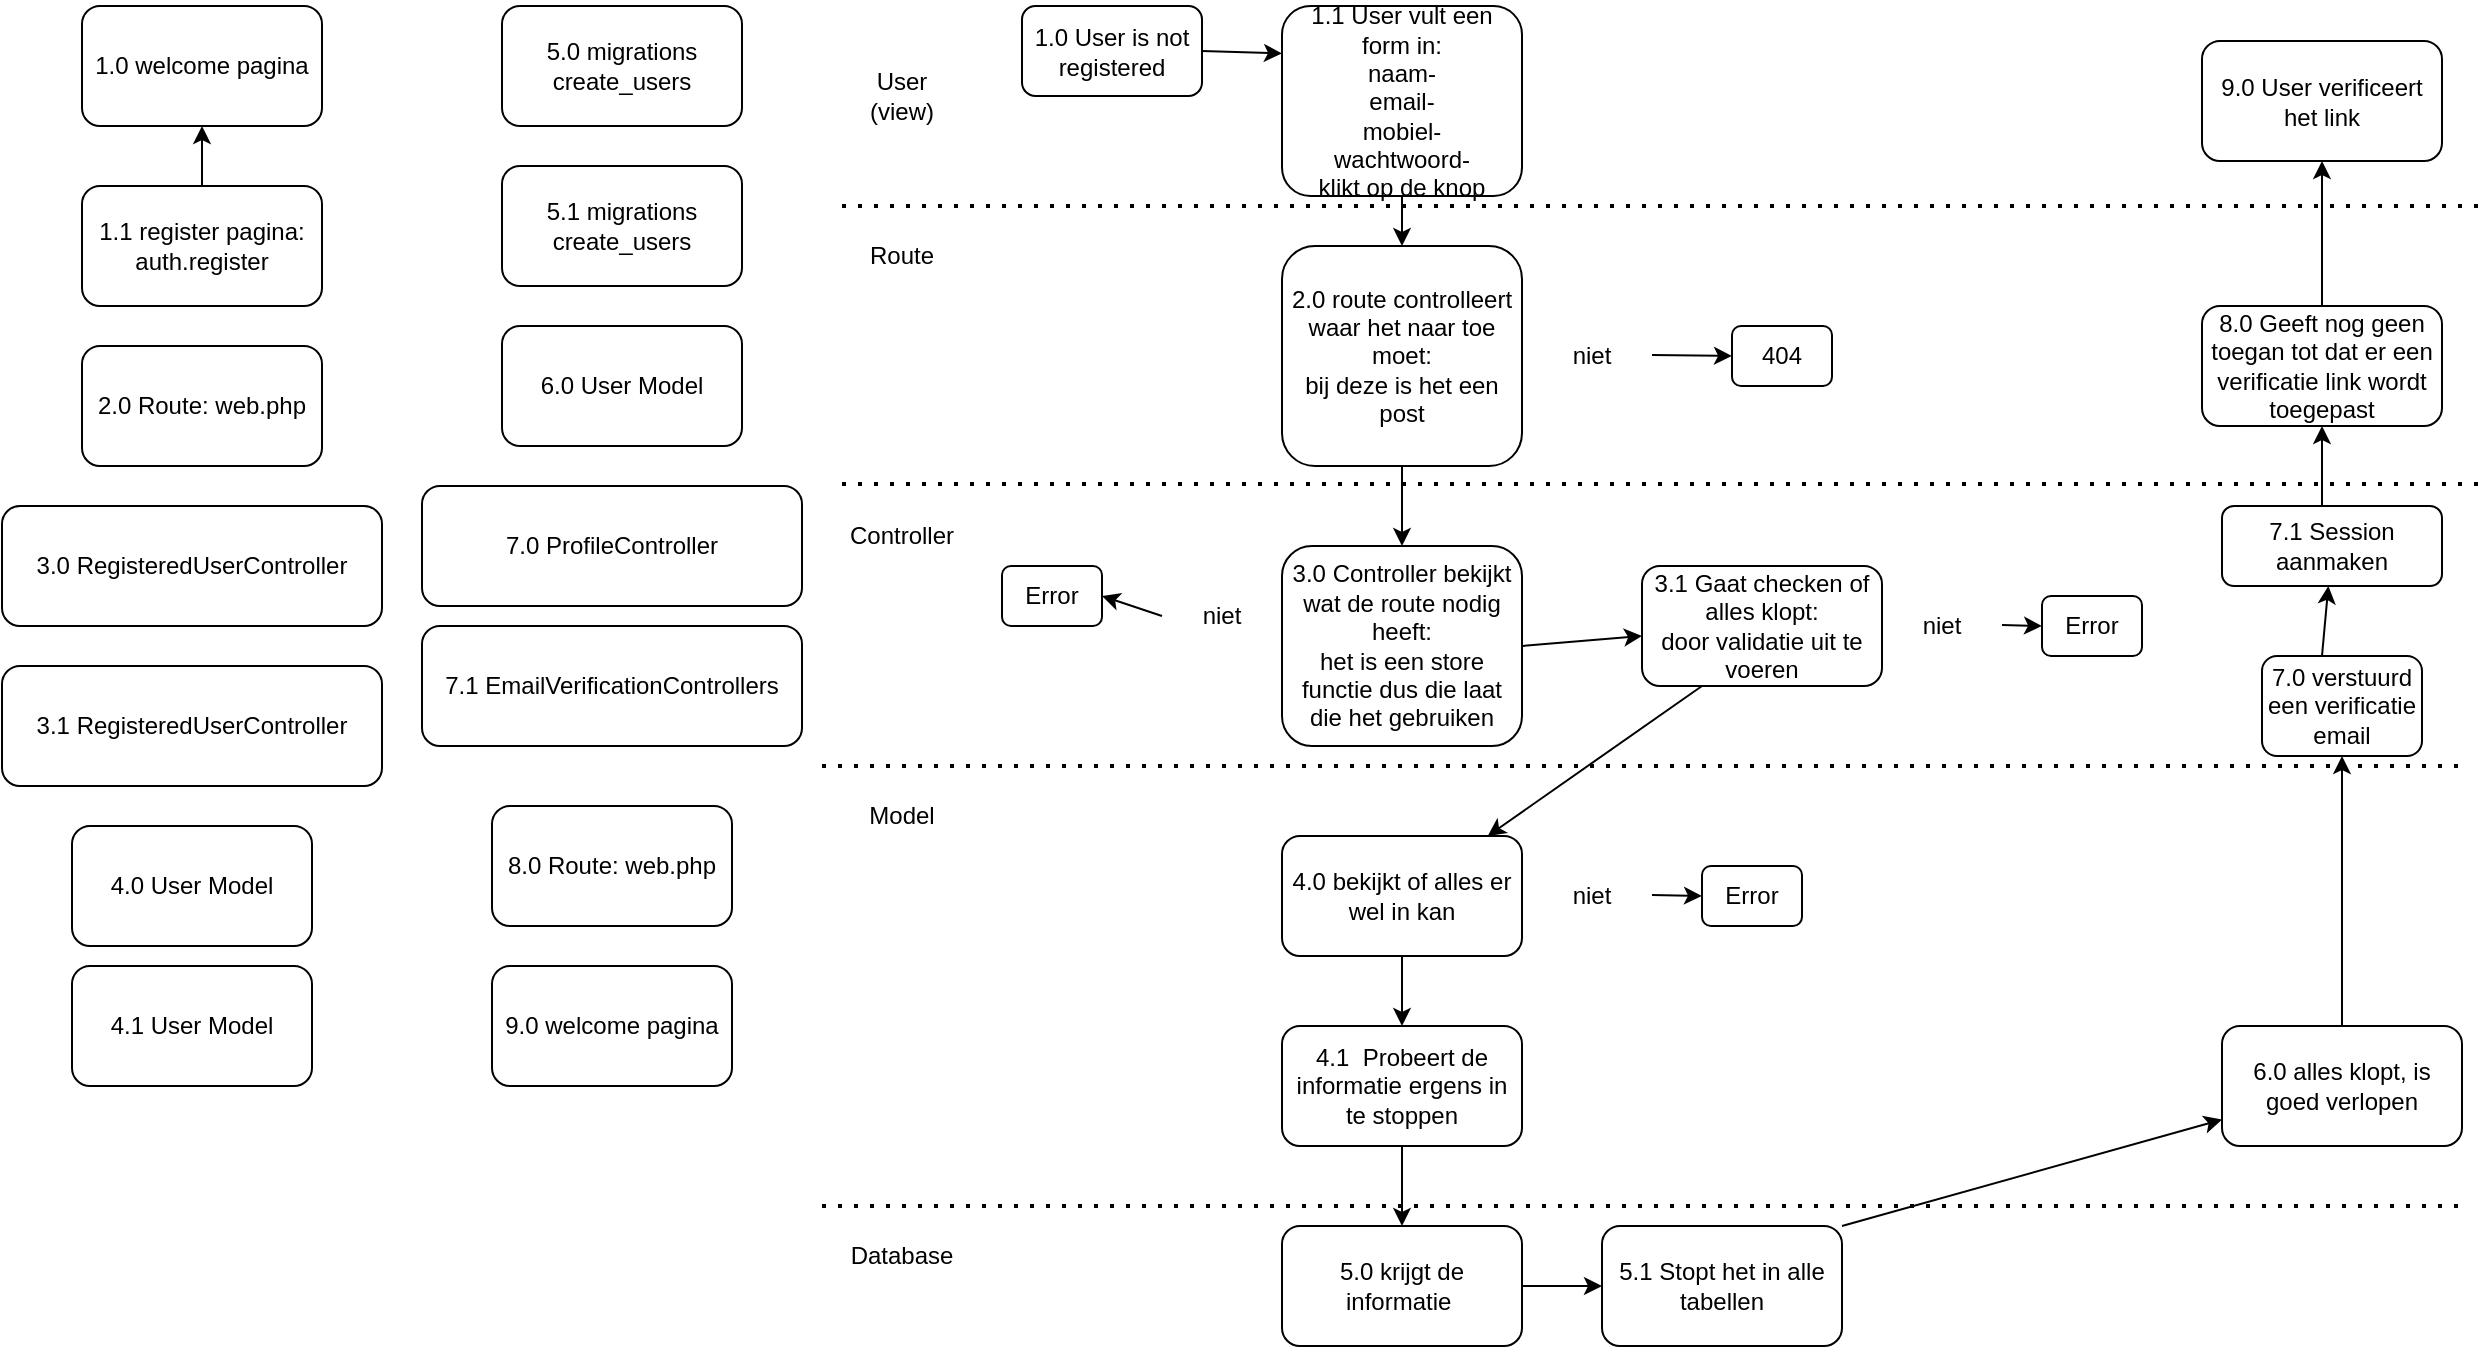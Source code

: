 <mxfile>
    <diagram id="olYg0LQtD8Eegnp3CrjR" name="register">
        <mxGraphModel dx="1760" dy="1967" grid="1" gridSize="10" guides="1" tooltips="1" connect="1" arrows="1" fold="1" page="1" pageScale="1" pageWidth="850" pageHeight="1100" math="0" shadow="0">
            <root>
                <mxCell id="0"/>
                <mxCell id="1" parent="0"/>
                <mxCell id="-axsPmh_26ueWk39fzzh-1" value="User&lt;br&gt;(view)" style="text;html=1;strokeColor=none;fillColor=none;align=center;verticalAlign=middle;whiteSpace=wrap;rounded=0;" vertex="1" parent="1">
                    <mxGeometry x="10" y="30" width="60" height="30" as="geometry"/>
                </mxCell>
                <mxCell id="-axsPmh_26ueWk39fzzh-2" value="Controller" style="text;html=1;strokeColor=none;fillColor=none;align=center;verticalAlign=middle;whiteSpace=wrap;rounded=0;" vertex="1" parent="1">
                    <mxGeometry x="10" y="250" width="60" height="30" as="geometry"/>
                </mxCell>
                <mxCell id="-axsPmh_26ueWk39fzzh-3" value="Model" style="text;html=1;strokeColor=none;fillColor=none;align=center;verticalAlign=middle;whiteSpace=wrap;rounded=0;" vertex="1" parent="1">
                    <mxGeometry x="10" y="390" width="60" height="30" as="geometry"/>
                </mxCell>
                <mxCell id="-axsPmh_26ueWk39fzzh-4" value="Database" style="text;html=1;strokeColor=none;fillColor=none;align=center;verticalAlign=middle;whiteSpace=wrap;rounded=0;" vertex="1" parent="1">
                    <mxGeometry x="10" y="610" width="60" height="30" as="geometry"/>
                </mxCell>
                <mxCell id="DMbW0-n_AknKO9eOFiQx-1" value="" style="endArrow=none;dashed=1;html=1;dashPattern=1 3;strokeWidth=2;" edge="1" parent="1">
                    <mxGeometry width="50" height="50" relative="1" as="geometry">
                        <mxPoint x="10" y="100" as="sourcePoint"/>
                        <mxPoint x="830" y="100" as="targetPoint"/>
                    </mxGeometry>
                </mxCell>
                <mxCell id="DMbW0-n_AknKO9eOFiQx-2" value="" style="endArrow=none;dashed=1;html=1;dashPattern=1 3;strokeWidth=2;" edge="1" parent="1">
                    <mxGeometry width="50" height="50" relative="1" as="geometry">
                        <mxPoint y="380" as="sourcePoint"/>
                        <mxPoint x="820" y="380" as="targetPoint"/>
                    </mxGeometry>
                </mxCell>
                <mxCell id="DMbW0-n_AknKO9eOFiQx-3" value="" style="endArrow=none;dashed=1;html=1;dashPattern=1 3;strokeWidth=2;" edge="1" parent="1">
                    <mxGeometry width="50" height="50" relative="1" as="geometry">
                        <mxPoint y="600" as="sourcePoint"/>
                        <mxPoint x="820" y="600" as="targetPoint"/>
                    </mxGeometry>
                </mxCell>
                <mxCell id="TN5j3MAMkguuiqmiWmV4-1" value="1.0 User is not registered" style="rounded=1;whiteSpace=wrap;html=1;" vertex="1" parent="1">
                    <mxGeometry x="100" width="90" height="45" as="geometry"/>
                </mxCell>
                <mxCell id="TN5j3MAMkguuiqmiWmV4-2" value="" style="endArrow=classic;html=1;exitX=1;exitY=0.5;exitDx=0;exitDy=0;entryX=0;entryY=0.25;entryDx=0;entryDy=0;" edge="1" parent="1" source="TN5j3MAMkguuiqmiWmV4-1" target="TN5j3MAMkguuiqmiWmV4-3">
                    <mxGeometry width="50" height="50" relative="1" as="geometry">
                        <mxPoint x="240" y="80" as="sourcePoint"/>
                        <mxPoint x="230" y="65" as="targetPoint"/>
                    </mxGeometry>
                </mxCell>
                <mxCell id="TN5j3MAMkguuiqmiWmV4-3" value="1.1 User vult een form in:&lt;br&gt;naam-&lt;br&gt;email-&lt;br&gt;mobiel-&lt;br&gt;wachtwoord-&lt;br&gt;klikt op de knop" style="rounded=1;whiteSpace=wrap;html=1;" vertex="1" parent="1">
                    <mxGeometry x="230" width="120" height="95" as="geometry"/>
                </mxCell>
                <mxCell id="TN5j3MAMkguuiqmiWmV4-5" value="" style="endArrow=classic;html=1;exitX=0.5;exitY=1;exitDx=0;exitDy=0;entryX=0.5;entryY=0;entryDx=0;entryDy=0;" edge="1" parent="1" source="TN5j3MAMkguuiqmiWmV4-3" target="TN5j3MAMkguuiqmiWmV4-6">
                    <mxGeometry width="50" height="50" relative="1" as="geometry">
                        <mxPoint x="250" y="240" as="sourcePoint"/>
                        <mxPoint x="350" y="190" as="targetPoint"/>
                    </mxGeometry>
                </mxCell>
                <mxCell id="TN5j3MAMkguuiqmiWmV4-6" value="2.0 route controlleert waar het naar toe moet:&lt;br&gt;bij deze is het een post" style="rounded=1;whiteSpace=wrap;html=1;" vertex="1" parent="1">
                    <mxGeometry x="230" y="120" width="120" height="110" as="geometry"/>
                </mxCell>
                <mxCell id="TN5j3MAMkguuiqmiWmV4-7" value="" style="endArrow=classic;html=1;exitX=0.5;exitY=1;exitDx=0;exitDy=0;" edge="1" parent="1" source="TN5j3MAMkguuiqmiWmV4-6" target="TN5j3MAMkguuiqmiWmV4-8">
                    <mxGeometry width="50" height="50" relative="1" as="geometry">
                        <mxPoint x="290" y="350" as="sourcePoint"/>
                        <mxPoint x="290" y="280" as="targetPoint"/>
                    </mxGeometry>
                </mxCell>
                <mxCell id="TN5j3MAMkguuiqmiWmV4-8" value="3.0 Controller bekijkt wat de route nodig heeft:&lt;br&gt;het is een store functie dus die laat die het gebruiken" style="rounded=1;whiteSpace=wrap;html=1;" vertex="1" parent="1">
                    <mxGeometry x="230" y="270" width="120" height="100" as="geometry"/>
                </mxCell>
                <mxCell id="TN5j3MAMkguuiqmiWmV4-9" value="" style="endArrow=classic;html=1;exitX=1;exitY=0.5;exitDx=0;exitDy=0;" edge="1" parent="1" source="TN5j3MAMkguuiqmiWmV4-8" target="TN5j3MAMkguuiqmiWmV4-10">
                    <mxGeometry width="50" height="50" relative="1" as="geometry">
                        <mxPoint x="310" y="480" as="sourcePoint"/>
                        <mxPoint x="430" y="310" as="targetPoint"/>
                    </mxGeometry>
                </mxCell>
                <mxCell id="TN5j3MAMkguuiqmiWmV4-10" value="3.1 Gaat checken of alles klopt:&lt;br&gt;door validatie uit te voeren" style="rounded=1;whiteSpace=wrap;html=1;" vertex="1" parent="1">
                    <mxGeometry x="410" y="280" width="120" height="60" as="geometry"/>
                </mxCell>
                <mxCell id="TN5j3MAMkguuiqmiWmV4-11" value="" style="endArrow=classic;html=1;exitX=0.25;exitY=1;exitDx=0;exitDy=0;" edge="1" parent="1" source="TN5j3MAMkguuiqmiWmV4-10" target="TN5j3MAMkguuiqmiWmV4-12">
                    <mxGeometry width="50" height="50" relative="1" as="geometry">
                        <mxPoint x="410" y="480" as="sourcePoint"/>
                        <mxPoint x="290" y="430" as="targetPoint"/>
                    </mxGeometry>
                </mxCell>
                <mxCell id="TN5j3MAMkguuiqmiWmV4-12" value="4.0 bekijkt of alles er wel in kan" style="rounded=1;whiteSpace=wrap;html=1;" vertex="1" parent="1">
                    <mxGeometry x="230" y="415" width="120" height="60" as="geometry"/>
                </mxCell>
                <mxCell id="TN5j3MAMkguuiqmiWmV4-13" value="" style="endArrow=none;dashed=1;html=1;dashPattern=1 3;strokeWidth=2;" edge="1" parent="1">
                    <mxGeometry width="50" height="50" relative="1" as="geometry">
                        <mxPoint x="10" y="239" as="sourcePoint"/>
                        <mxPoint x="830" y="239" as="targetPoint"/>
                    </mxGeometry>
                </mxCell>
                <mxCell id="TN5j3MAMkguuiqmiWmV4-14" value="Route" style="text;html=1;strokeColor=none;fillColor=none;align=center;verticalAlign=middle;whiteSpace=wrap;rounded=0;" vertex="1" parent="1">
                    <mxGeometry x="10" y="110" width="60" height="30" as="geometry"/>
                </mxCell>
                <mxCell id="TN5j3MAMkguuiqmiWmV4-15" value="niet" style="text;html=1;strokeColor=none;fillColor=none;align=center;verticalAlign=middle;whiteSpace=wrap;rounded=0;" vertex="1" parent="1">
                    <mxGeometry x="355" y="430" width="60" height="30" as="geometry"/>
                </mxCell>
                <mxCell id="TN5j3MAMkguuiqmiWmV4-16" value="" style="endArrow=classic;html=1;entryX=0;entryY=0.5;entryDx=0;entryDy=0;" edge="1" parent="1" target="TN5j3MAMkguuiqmiWmV4-18">
                    <mxGeometry width="50" height="50" relative="1" as="geometry">
                        <mxPoint x="415" y="444.5" as="sourcePoint"/>
                        <mxPoint x="490" y="444.5" as="targetPoint"/>
                    </mxGeometry>
                </mxCell>
                <mxCell id="TN5j3MAMkguuiqmiWmV4-18" value="Error" style="rounded=1;whiteSpace=wrap;html=1;" vertex="1" parent="1">
                    <mxGeometry x="440" y="430" width="50" height="30" as="geometry"/>
                </mxCell>
                <mxCell id="TN5j3MAMkguuiqmiWmV4-19" value="niet" style="text;html=1;strokeColor=none;fillColor=none;align=center;verticalAlign=middle;whiteSpace=wrap;rounded=0;" vertex="1" parent="1">
                    <mxGeometry x="530" y="295" width="60" height="30" as="geometry"/>
                </mxCell>
                <mxCell id="TN5j3MAMkguuiqmiWmV4-20" value="" style="endArrow=classic;html=1;entryX=0;entryY=0.5;entryDx=0;entryDy=0;" edge="1" parent="1" target="TN5j3MAMkguuiqmiWmV4-21">
                    <mxGeometry width="50" height="50" relative="1" as="geometry">
                        <mxPoint x="590" y="309.5" as="sourcePoint"/>
                        <mxPoint x="665" y="309.5" as="targetPoint"/>
                    </mxGeometry>
                </mxCell>
                <mxCell id="TN5j3MAMkguuiqmiWmV4-21" value="Error" style="rounded=1;whiteSpace=wrap;html=1;" vertex="1" parent="1">
                    <mxGeometry x="610" y="295" width="50" height="30" as="geometry"/>
                </mxCell>
                <mxCell id="TN5j3MAMkguuiqmiWmV4-24" value="niet" style="text;html=1;strokeColor=none;fillColor=none;align=center;verticalAlign=middle;whiteSpace=wrap;rounded=0;" vertex="1" parent="1">
                    <mxGeometry x="355" y="160" width="60" height="30" as="geometry"/>
                </mxCell>
                <mxCell id="TN5j3MAMkguuiqmiWmV4-25" value="" style="endArrow=classic;html=1;entryX=0;entryY=0.5;entryDx=0;entryDy=0;" edge="1" parent="1" target="TN5j3MAMkguuiqmiWmV4-26">
                    <mxGeometry width="50" height="50" relative="1" as="geometry">
                        <mxPoint x="415" y="174.5" as="sourcePoint"/>
                        <mxPoint x="490" y="174.5" as="targetPoint"/>
                    </mxGeometry>
                </mxCell>
                <mxCell id="TN5j3MAMkguuiqmiWmV4-26" value="404" style="rounded=1;whiteSpace=wrap;html=1;" vertex="1" parent="1">
                    <mxGeometry x="455" y="160" width="50" height="30" as="geometry"/>
                </mxCell>
                <mxCell id="TN5j3MAMkguuiqmiWmV4-27" value="" style="endArrow=classic;html=1;exitX=0.5;exitY=1;exitDx=0;exitDy=0;" edge="1" parent="1" source="TN5j3MAMkguuiqmiWmV4-12" target="TN5j3MAMkguuiqmiWmV4-28">
                    <mxGeometry width="50" height="50" relative="1" as="geometry">
                        <mxPoint x="290" y="550" as="sourcePoint"/>
                        <mxPoint x="290" y="500" as="targetPoint"/>
                    </mxGeometry>
                </mxCell>
                <mxCell id="TN5j3MAMkguuiqmiWmV4-28" value="4.1&amp;nbsp; Probeert de informatie ergens in te stoppen" style="rounded=1;whiteSpace=wrap;html=1;" vertex="1" parent="1">
                    <mxGeometry x="230" y="510" width="120" height="60" as="geometry"/>
                </mxCell>
                <mxCell id="TN5j3MAMkguuiqmiWmV4-29" value="" style="endArrow=classic;html=1;exitX=0.5;exitY=1;exitDx=0;exitDy=0;" edge="1" parent="1" source="TN5j3MAMkguuiqmiWmV4-28" target="TN5j3MAMkguuiqmiWmV4-30">
                    <mxGeometry width="50" height="50" relative="1" as="geometry">
                        <mxPoint x="280" y="710" as="sourcePoint"/>
                        <mxPoint x="290" y="640" as="targetPoint"/>
                    </mxGeometry>
                </mxCell>
                <mxCell id="TN5j3MAMkguuiqmiWmV4-30" value="5.0 krijgt de informatie&amp;nbsp;" style="rounded=1;whiteSpace=wrap;html=1;" vertex="1" parent="1">
                    <mxGeometry x="230" y="610" width="120" height="60" as="geometry"/>
                </mxCell>
                <mxCell id="TN5j3MAMkguuiqmiWmV4-31" value="" style="endArrow=classic;html=1;exitX=1;exitY=0.5;exitDx=0;exitDy=0;" edge="1" parent="1" source="TN5j3MAMkguuiqmiWmV4-30" target="TN5j3MAMkguuiqmiWmV4-32">
                    <mxGeometry width="50" height="50" relative="1" as="geometry">
                        <mxPoint x="410" y="670" as="sourcePoint"/>
                        <mxPoint x="450" y="640" as="targetPoint"/>
                    </mxGeometry>
                </mxCell>
                <mxCell id="TN5j3MAMkguuiqmiWmV4-32" value="5.1 Stopt het in alle tabellen" style="rounded=1;whiteSpace=wrap;html=1;" vertex="1" parent="1">
                    <mxGeometry x="390" y="610" width="120" height="60" as="geometry"/>
                </mxCell>
                <mxCell id="TN5j3MAMkguuiqmiWmV4-35" value="" style="endArrow=classic;html=1;" edge="1" parent="1" target="TN5j3MAMkguuiqmiWmV4-36">
                    <mxGeometry width="50" height="50" relative="1" as="geometry">
                        <mxPoint x="510" y="610" as="sourcePoint"/>
                        <mxPoint x="560" y="560" as="targetPoint"/>
                    </mxGeometry>
                </mxCell>
                <mxCell id="TN5j3MAMkguuiqmiWmV4-36" value="6.0 alles klopt, is goed verlopen" style="rounded=1;whiteSpace=wrap;html=1;" vertex="1" parent="1">
                    <mxGeometry x="700" y="510" width="120" height="60" as="geometry"/>
                </mxCell>
                <mxCell id="TN5j3MAMkguuiqmiWmV4-37" value="" style="endArrow=classic;html=1;" edge="1" parent="1" target="TN5j3MAMkguuiqmiWmV4-38">
                    <mxGeometry width="50" height="50" relative="1" as="geometry">
                        <mxPoint x="760" y="510" as="sourcePoint"/>
                        <mxPoint x="760" y="320" as="targetPoint"/>
                    </mxGeometry>
                </mxCell>
                <mxCell id="TN5j3MAMkguuiqmiWmV4-38" value="7.0 verstuurd een verificatie email" style="rounded=1;whiteSpace=wrap;html=1;" vertex="1" parent="1">
                    <mxGeometry x="720" y="325" width="80" height="50" as="geometry"/>
                </mxCell>
                <mxCell id="TN5j3MAMkguuiqmiWmV4-39" value="" style="endArrow=classic;html=1;" edge="1" parent="1" target="TN5j3MAMkguuiqmiWmV4-40">
                    <mxGeometry width="50" height="50" relative="1" as="geometry">
                        <mxPoint x="750" y="325" as="sourcePoint"/>
                        <mxPoint x="750" y="300" as="targetPoint"/>
                    </mxGeometry>
                </mxCell>
                <mxCell id="TN5j3MAMkguuiqmiWmV4-40" value="7.1 Session aanmaken" style="rounded=1;whiteSpace=wrap;html=1;" vertex="1" parent="1">
                    <mxGeometry x="700" y="250" width="110" height="40" as="geometry"/>
                </mxCell>
                <mxCell id="TN5j3MAMkguuiqmiWmV4-41" value="" style="endArrow=classic;html=1;" edge="1" parent="1" target="TN5j3MAMkguuiqmiWmV4-42">
                    <mxGeometry width="50" height="50" relative="1" as="geometry">
                        <mxPoint x="750" y="250" as="sourcePoint"/>
                        <mxPoint x="750" y="180" as="targetPoint"/>
                    </mxGeometry>
                </mxCell>
                <mxCell id="TN5j3MAMkguuiqmiWmV4-42" value="8.0 Geeft nog geen toegan tot dat er een verificatie link wordt toegepast" style="rounded=1;whiteSpace=wrap;html=1;" vertex="1" parent="1">
                    <mxGeometry x="690" y="150" width="120" height="60" as="geometry"/>
                </mxCell>
                <mxCell id="TN5j3MAMkguuiqmiWmV4-43" value="" style="endArrow=classic;html=1;" edge="1" parent="1" target="TN5j3MAMkguuiqmiWmV4-44">
                    <mxGeometry width="50" height="50" relative="1" as="geometry">
                        <mxPoint x="750" y="150" as="sourcePoint"/>
                        <mxPoint x="750" y="50" as="targetPoint"/>
                    </mxGeometry>
                </mxCell>
                <mxCell id="TN5j3MAMkguuiqmiWmV4-44" value="9.0 User verificeert het link" style="rounded=1;whiteSpace=wrap;html=1;" vertex="1" parent="1">
                    <mxGeometry x="690" y="17.5" width="120" height="60" as="geometry"/>
                </mxCell>
                <mxCell id="TN5j3MAMkguuiqmiWmV4-45" value="niet" style="text;html=1;strokeColor=none;fillColor=none;align=center;verticalAlign=middle;whiteSpace=wrap;rounded=0;" vertex="1" parent="1">
                    <mxGeometry x="170" y="290" width="60" height="30" as="geometry"/>
                </mxCell>
                <mxCell id="TN5j3MAMkguuiqmiWmV4-47" value="Error" style="rounded=1;whiteSpace=wrap;html=1;" vertex="1" parent="1">
                    <mxGeometry x="90" y="280" width="50" height="30" as="geometry"/>
                </mxCell>
                <mxCell id="TN5j3MAMkguuiqmiWmV4-48" value="" style="endArrow=classic;html=1;entryX=1;entryY=0.5;entryDx=0;entryDy=0;exitX=0;exitY=0.5;exitDx=0;exitDy=0;" edge="1" parent="1" source="TN5j3MAMkguuiqmiWmV4-45" target="TN5j3MAMkguuiqmiWmV4-47">
                    <mxGeometry width="50" height="50" relative="1" as="geometry">
                        <mxPoint x="140" y="370" as="sourcePoint"/>
                        <mxPoint x="190" y="320" as="targetPoint"/>
                    </mxGeometry>
                </mxCell>
                <mxCell id="TN5j3MAMkguuiqmiWmV4-49" value="1.0 welcome pagina" style="rounded=1;whiteSpace=wrap;html=1;" vertex="1" parent="1">
                    <mxGeometry x="-370" width="120" height="60" as="geometry"/>
                </mxCell>
                <mxCell id="TN5j3MAMkguuiqmiWmV4-63" value="" style="edgeStyle=none;html=1;" edge="1" parent="1" source="TN5j3MAMkguuiqmiWmV4-50" target="TN5j3MAMkguuiqmiWmV4-49">
                    <mxGeometry relative="1" as="geometry"/>
                </mxCell>
                <mxCell id="TN5j3MAMkguuiqmiWmV4-50" value="1.1 register pagina:&lt;br&gt;auth.register" style="rounded=1;whiteSpace=wrap;html=1;" vertex="1" parent="1">
                    <mxGeometry x="-370" y="90" width="120" height="60" as="geometry"/>
                </mxCell>
                <mxCell id="TN5j3MAMkguuiqmiWmV4-51" value="2.0 Route: web.php" style="rounded=1;whiteSpace=wrap;html=1;" vertex="1" parent="1">
                    <mxGeometry x="-370" y="170" width="120" height="60" as="geometry"/>
                </mxCell>
                <mxCell id="TN5j3MAMkguuiqmiWmV4-52" value="3.0 RegisteredUserController" style="rounded=1;whiteSpace=wrap;html=1;" vertex="1" parent="1">
                    <mxGeometry x="-410" y="250" width="190" height="60" as="geometry"/>
                </mxCell>
                <mxCell id="TN5j3MAMkguuiqmiWmV4-53" value="3.1 RegisteredUserController" style="rounded=1;whiteSpace=wrap;html=1;" vertex="1" parent="1">
                    <mxGeometry x="-410" y="330" width="190" height="60" as="geometry"/>
                </mxCell>
                <mxCell id="TN5j3MAMkguuiqmiWmV4-54" value="4.0 User Model" style="rounded=1;whiteSpace=wrap;html=1;" vertex="1" parent="1">
                    <mxGeometry x="-375" y="410" width="120" height="60" as="geometry"/>
                </mxCell>
                <mxCell id="TN5j3MAMkguuiqmiWmV4-55" value="4.1 User Model" style="rounded=1;whiteSpace=wrap;html=1;" vertex="1" parent="1">
                    <mxGeometry x="-375" y="480" width="120" height="60" as="geometry"/>
                </mxCell>
                <mxCell id="TN5j3MAMkguuiqmiWmV4-56" value="5.0 migrations create_users" style="rounded=1;whiteSpace=wrap;html=1;" vertex="1" parent="1">
                    <mxGeometry x="-160" width="120" height="60" as="geometry"/>
                </mxCell>
                <mxCell id="TN5j3MAMkguuiqmiWmV4-57" value="5.1 migrations create_users" style="rounded=1;whiteSpace=wrap;html=1;" vertex="1" parent="1">
                    <mxGeometry x="-160" y="80" width="120" height="60" as="geometry"/>
                </mxCell>
                <mxCell id="TN5j3MAMkguuiqmiWmV4-58" value="6.0 User Model" style="rounded=1;whiteSpace=wrap;html=1;" vertex="1" parent="1">
                    <mxGeometry x="-160" y="160" width="120" height="60" as="geometry"/>
                </mxCell>
                <mxCell id="TN5j3MAMkguuiqmiWmV4-59" value="7.0 ProfileController" style="rounded=1;whiteSpace=wrap;html=1;" vertex="1" parent="1">
                    <mxGeometry x="-200" y="240" width="190" height="60" as="geometry"/>
                </mxCell>
                <mxCell id="TN5j3MAMkguuiqmiWmV4-60" value="7.1 EmailVerificationControllers" style="rounded=1;whiteSpace=wrap;html=1;" vertex="1" parent="1">
                    <mxGeometry x="-200" y="310" width="190" height="60" as="geometry"/>
                </mxCell>
                <mxCell id="TN5j3MAMkguuiqmiWmV4-61" value="8.0 Route: web.php" style="rounded=1;whiteSpace=wrap;html=1;" vertex="1" parent="1">
                    <mxGeometry x="-165" y="400" width="120" height="60" as="geometry"/>
                </mxCell>
                <mxCell id="TN5j3MAMkguuiqmiWmV4-64" value="9.0 welcome pagina" style="rounded=1;whiteSpace=wrap;html=1;" vertex="1" parent="1">
                    <mxGeometry x="-165" y="480" width="120" height="60" as="geometry"/>
                </mxCell>
            </root>
        </mxGraphModel>
    </diagram>
    <diagram id="RSIH5yAx1hNr7spDrzg5" name="login">
        <mxGraphModel dx="2008" dy="1104" grid="1" gridSize="10" guides="1" tooltips="1" connect="1" arrows="1" fold="1" page="1" pageScale="1" pageWidth="850" pageHeight="1100" math="0" shadow="0">
            <root>
                <mxCell id="0"/>
                <mxCell id="1" parent="0"/>
                <mxCell id="2" value="User&lt;br&gt;(view)" style="text;html=1;strokeColor=none;fillColor=none;align=center;verticalAlign=middle;whiteSpace=wrap;rounded=0;" vertex="1" parent="1">
                    <mxGeometry x="10" y="10" width="60" height="30" as="geometry"/>
                </mxCell>
                <mxCell id="3" value="Route" style="text;html=1;strokeColor=none;fillColor=none;align=center;verticalAlign=middle;whiteSpace=wrap;rounded=0;" vertex="1" parent="1">
                    <mxGeometry x="10" y="180" width="60" height="30" as="geometry"/>
                </mxCell>
                <mxCell id="4" value="Model" style="text;html=1;strokeColor=none;fillColor=none;align=center;verticalAlign=middle;whiteSpace=wrap;rounded=0;" vertex="1" parent="1">
                    <mxGeometry x="10" y="530" width="60" height="30" as="geometry"/>
                </mxCell>
                <mxCell id="5" value="Database" style="text;html=1;strokeColor=none;fillColor=none;align=center;verticalAlign=middle;whiteSpace=wrap;rounded=0;" vertex="1" parent="1">
                    <mxGeometry x="10" y="680" width="60" height="30" as="geometry"/>
                </mxCell>
                <mxCell id="6" value="" style="endArrow=none;dashed=1;html=1;dashPattern=1 3;strokeWidth=2;" edge="1" parent="1">
                    <mxGeometry width="50" height="50" relative="1" as="geometry">
                        <mxPoint y="160" as="sourcePoint"/>
                        <mxPoint x="800" y="160" as="targetPoint"/>
                    </mxGeometry>
                </mxCell>
                <mxCell id="7" value="" style="endArrow=none;dashed=1;html=1;dashPattern=1 3;strokeWidth=2;" edge="1" parent="1">
                    <mxGeometry width="50" height="50" relative="1" as="geometry">
                        <mxPoint y="320" as="sourcePoint"/>
                        <mxPoint x="800" y="320" as="targetPoint"/>
                    </mxGeometry>
                </mxCell>
                <mxCell id="8" value="" style="endArrow=none;dashed=1;html=1;dashPattern=1 3;strokeWidth=2;" edge="1" parent="1">
                    <mxGeometry width="50" height="50" relative="1" as="geometry">
                        <mxPoint y="520" as="sourcePoint"/>
                        <mxPoint x="780" y="520" as="targetPoint"/>
                    </mxGeometry>
                </mxCell>
                <mxCell id="QDvCWJRSC7vL9CRUm1AT-13" value="1.0 User not logged in" style="rounded=1;whiteSpace=wrap;html=1;" vertex="1" parent="1">
                    <mxGeometry x="110" y="50" width="80" height="30" as="geometry"/>
                </mxCell>
                <mxCell id="kfxZ1SbpLVPBu0YQAulJ-13" value="" style="endArrow=classic;html=1;exitX=1;exitY=0.5;exitDx=0;exitDy=0;" edge="1" parent="1" source="QDvCWJRSC7vL9CRUm1AT-13" target="kfxZ1SbpLVPBu0YQAulJ-14">
                    <mxGeometry width="50" height="50" relative="1" as="geometry">
                        <mxPoint x="210" y="80" as="sourcePoint"/>
                        <mxPoint x="260" y="65" as="targetPoint"/>
                    </mxGeometry>
                </mxCell>
                <mxCell id="kfxZ1SbpLVPBu0YQAulJ-14" value="1.1 Gegevens invoeren:&lt;br&gt;Email-&lt;br&gt;Password-&lt;br&gt;klikt op de knop" style="rounded=1;whiteSpace=wrap;html=1;" vertex="1" parent="1">
                    <mxGeometry x="230" y="20" width="120" height="75" as="geometry"/>
                </mxCell>
                <mxCell id="kfxZ1SbpLVPBu0YQAulJ-15" value="" style="endArrow=classic;html=1;exitX=0.5;exitY=1;exitDx=0;exitDy=0;" edge="1" parent="1" source="kfxZ1SbpLVPBu0YQAulJ-14" target="kfxZ1SbpLVPBu0YQAulJ-18">
                    <mxGeometry width="50" height="50" relative="1" as="geometry">
                        <mxPoint x="220" y="260" as="sourcePoint"/>
                        <mxPoint x="290" y="200" as="targetPoint"/>
                    </mxGeometry>
                </mxCell>
                <mxCell id="kfxZ1SbpLVPBu0YQAulJ-16" value="Controller" style="text;html=1;strokeColor=none;fillColor=none;align=center;verticalAlign=middle;whiteSpace=wrap;rounded=0;" vertex="1" parent="1">
                    <mxGeometry x="10" y="370" width="60" height="30" as="geometry"/>
                </mxCell>
                <mxCell id="kfxZ1SbpLVPBu0YQAulJ-17" value="" style="endArrow=none;dashed=1;html=1;dashPattern=1 3;strokeWidth=2;" edge="1" parent="1">
                    <mxGeometry width="50" height="50" relative="1" as="geometry">
                        <mxPoint y="640" as="sourcePoint"/>
                        <mxPoint x="770" y="640" as="targetPoint"/>
                    </mxGeometry>
                </mxCell>
                <mxCell id="kfxZ1SbpLVPBu0YQAulJ-18" value="2.0 Bekijkt wat het nodig heeft" style="rounded=1;whiteSpace=wrap;html=1;" vertex="1" parent="1">
                    <mxGeometry x="230" y="175" width="120" height="40" as="geometry"/>
                </mxCell>
                <mxCell id="kfxZ1SbpLVPBu0YQAulJ-19" value="" style="endArrow=classic;html=1;exitX=0.5;exitY=1;exitDx=0;exitDy=0;" edge="1" parent="1" source="kfxZ1SbpLVPBu0YQAulJ-18" target="kfxZ1SbpLVPBu0YQAulJ-20">
                    <mxGeometry width="50" height="50" relative="1" as="geometry">
                        <mxPoint x="310" y="290" as="sourcePoint"/>
                        <mxPoint x="290" y="250" as="targetPoint"/>
                    </mxGeometry>
                </mxCell>
                <mxCell id="kfxZ1SbpLVPBu0YQAulJ-20" value="2.1 Bekijkt waar het staat" style="rounded=1;whiteSpace=wrap;html=1;" vertex="1" parent="1">
                    <mxGeometry x="230" y="250" width="120" height="40" as="geometry"/>
                </mxCell>
                <mxCell id="6VgwJ1Ngreddds6MUXSs-13" value="" style="endArrow=classic;html=1;exitX=0.5;exitY=1;exitDx=0;exitDy=0;entryX=0.5;entryY=0;entryDx=0;entryDy=0;" edge="1" parent="1" source="kfxZ1SbpLVPBu0YQAulJ-20" target="6VgwJ1Ngreddds6MUXSs-14">
                    <mxGeometry width="50" height="50" relative="1" as="geometry">
                        <mxPoint x="290" y="450" as="sourcePoint"/>
                        <mxPoint x="290" y="350" as="targetPoint"/>
                    </mxGeometry>
                </mxCell>
                <mxCell id="6VgwJ1Ngreddds6MUXSs-14" value="3.0 Gaat checken of die functie heeft" style="rounded=1;whiteSpace=wrap;html=1;" vertex="1" parent="1">
                    <mxGeometry x="230" y="350" width="120" height="40" as="geometry"/>
                </mxCell>
                <mxCell id="6VgwJ1Ngreddds6MUXSs-15" value="" style="endArrow=classic;html=1;exitX=0.5;exitY=1;exitDx=0;exitDy=0;" edge="1" parent="1" source="6VgwJ1Ngreddds6MUXSs-14" target="6VgwJ1Ngreddds6MUXSs-16">
                    <mxGeometry width="50" height="50" relative="1" as="geometry">
                        <mxPoint x="290" y="470" as="sourcePoint"/>
                        <mxPoint x="290" y="430" as="targetPoint"/>
                    </mxGeometry>
                </mxCell>
                <mxCell id="6VgwJ1Ngreddds6MUXSs-16" value="3.1 Gaat het functie uitvoeren" style="rounded=1;whiteSpace=wrap;html=1;" vertex="1" parent="1">
                    <mxGeometry x="230" y="440" width="120" height="40" as="geometry"/>
                </mxCell>
                <mxCell id="6VgwJ1Ngreddds6MUXSs-17" value="" style="endArrow=classic;html=1;exitX=0.5;exitY=1;exitDx=0;exitDy=0;" edge="1" parent="1" source="6VgwJ1Ngreddds6MUXSs-16" target="6VgwJ1Ngreddds6MUXSs-18">
                    <mxGeometry width="50" height="50" relative="1" as="geometry">
                        <mxPoint x="260" y="610" as="sourcePoint"/>
                        <mxPoint x="290" y="550" as="targetPoint"/>
                    </mxGeometry>
                </mxCell>
                <mxCell id="6VgwJ1Ngreddds6MUXSs-18" value="4.0 Gaat checken of the informatie klopt" style="rounded=1;whiteSpace=wrap;html=1;" vertex="1" parent="1">
                    <mxGeometry x="230" y="560" width="120" height="40" as="geometry"/>
                </mxCell>
                <mxCell id="6VgwJ1Ngreddds6MUXSs-19" value="" style="endArrow=classic;html=1;exitX=0;exitY=0.5;exitDx=0;exitDy=0;" edge="1" parent="1" source="6VgwJ1Ngreddds6MUXSs-18" target="6VgwJ1Ngreddds6MUXSs-20">
                    <mxGeometry width="50" height="50" relative="1" as="geometry">
                        <mxPoint x="400" y="600" as="sourcePoint"/>
                        <mxPoint x="390" y="580" as="targetPoint"/>
                    </mxGeometry>
                </mxCell>
                <mxCell id="6VgwJ1Ngreddds6MUXSs-20" value="4.1 Klopt niet:&lt;br&gt;verkeerde informatie" style="rounded=1;whiteSpace=wrap;html=1;" vertex="1" parent="1">
                    <mxGeometry x="70" y="560" width="120" height="40" as="geometry"/>
                </mxCell>
                <mxCell id="6VgwJ1Ngreddds6MUXSs-21" value="" style="endArrow=classic;html=1;exitX=0.5;exitY=1;exitDx=0;exitDy=0;" edge="1" parent="1" source="6VgwJ1Ngreddds6MUXSs-18" target="6VgwJ1Ngreddds6MUXSs-22">
                    <mxGeometry width="50" height="50" relative="1" as="geometry">
                        <mxPoint x="265" y="730" as="sourcePoint"/>
                        <mxPoint x="290" y="670" as="targetPoint"/>
                    </mxGeometry>
                </mxCell>
                <mxCell id="6VgwJ1Ngreddds6MUXSs-22" value="5.0 Het klopt&lt;br&gt;en verstuurd informatie" style="rounded=1;whiteSpace=wrap;html=1;" vertex="1" parent="1">
                    <mxGeometry x="230" y="665" width="120" height="60" as="geometry"/>
                </mxCell>
                <mxCell id="6VgwJ1Ngreddds6MUXSs-23" value="" style="endArrow=classic;html=1;exitX=1;exitY=0.5;exitDx=0;exitDy=0;" edge="1" parent="1" source="6VgwJ1Ngreddds6MUXSs-22" target="6VgwJ1Ngreddds6MUXSs-24">
                    <mxGeometry width="50" height="50" relative="1" as="geometry">
                        <mxPoint x="470" y="720" as="sourcePoint"/>
                        <mxPoint x="550" y="600" as="targetPoint"/>
                    </mxGeometry>
                </mxCell>
                <mxCell id="6VgwJ1Ngreddds6MUXSs-24" value="6.0 Geeft informatie terug" style="rounded=1;whiteSpace=wrap;html=1;" vertex="1" parent="1">
                    <mxGeometry x="490" y="580" width="120" height="30" as="geometry"/>
                </mxCell>
                <mxCell id="6VgwJ1Ngreddds6MUXSs-25" value="" style="endArrow=classic;html=1;exitX=0.5;exitY=0;exitDx=0;exitDy=0;" edge="1" parent="1" source="6VgwJ1Ngreddds6MUXSs-24" target="6VgwJ1Ngreddds6MUXSs-26">
                    <mxGeometry width="50" height="50" relative="1" as="geometry">
                        <mxPoint x="490" y="480" as="sourcePoint"/>
                        <mxPoint x="550" y="440" as="targetPoint"/>
                    </mxGeometry>
                </mxCell>
                <mxCell id="6VgwJ1Ngreddds6MUXSs-26" value="7.0 Verify" style="rounded=1;whiteSpace=wrap;html=1;" vertex="1" parent="1">
                    <mxGeometry x="490" y="430" width="120" height="60" as="geometry"/>
                </mxCell>
                <mxCell id="6VgwJ1Ngreddds6MUXSs-27" value="" style="endArrow=classic;html=1;exitX=0.5;exitY=0;exitDx=0;exitDy=0;" edge="1" parent="1" source="6VgwJ1Ngreddds6MUXSs-26" target="6VgwJ1Ngreddds6MUXSs-28">
                    <mxGeometry width="50" height="50" relative="1" as="geometry">
                        <mxPoint x="540" y="400" as="sourcePoint"/>
                        <mxPoint x="550" y="380" as="targetPoint"/>
                    </mxGeometry>
                </mxCell>
                <mxCell id="6VgwJ1Ngreddds6MUXSs-28" value="7.1 Sessie aanmaken" style="rounded=1;whiteSpace=wrap;html=1;" vertex="1" parent="1">
                    <mxGeometry x="490" y="350" width="120" height="60" as="geometry"/>
                </mxCell>
                <mxCell id="6VgwJ1Ngreddds6MUXSs-29" value="" style="endArrow=classic;html=1;exitX=0.5;exitY=0;exitDx=0;exitDy=0;" edge="1" parent="1" source="6VgwJ1Ngreddds6MUXSs-28" target="6VgwJ1Ngreddds6MUXSs-30">
                    <mxGeometry width="50" height="50" relative="1" as="geometry">
                        <mxPoint x="550" y="265" as="sourcePoint"/>
                        <mxPoint x="550" y="240" as="targetPoint"/>
                    </mxGeometry>
                </mxCell>
                <mxCell id="6VgwJ1Ngreddds6MUXSs-30" value="8.0 Geeft User toegang" style="rounded=1;whiteSpace=wrap;html=1;" vertex="1" parent="1">
                    <mxGeometry x="490" y="210" width="120" height="60" as="geometry"/>
                </mxCell>
                <mxCell id="6VgwJ1Ngreddds6MUXSs-31" value="" style="endArrow=classic;html=1;exitX=0.5;exitY=0;exitDx=0;exitDy=0;" edge="1" parent="1" source="6VgwJ1Ngreddds6MUXSs-30" target="6VgwJ1Ngreddds6MUXSs-32">
                    <mxGeometry width="50" height="50" relative="1" as="geometry">
                        <mxPoint x="530" y="120" as="sourcePoint"/>
                        <mxPoint x="550" y="90" as="targetPoint"/>
                    </mxGeometry>
                </mxCell>
                <mxCell id="6VgwJ1Ngreddds6MUXSs-32" value="9.0 User is ingelogd" style="rounded=1;whiteSpace=wrap;html=1;" vertex="1" parent="1">
                    <mxGeometry x="490" y="60" width="120" height="60" as="geometry"/>
                </mxCell>
                <mxCell id="_zdYEMy4ouBM_-kQnD8H-13" value="1.0 welcome pagina" style="rounded=1;whiteSpace=wrap;html=1;" vertex="1" parent="1">
                    <mxGeometry x="-400" y="40" width="120" height="60" as="geometry"/>
                </mxCell>
                <mxCell id="_zdYEMy4ouBM_-kQnD8H-14" value="2.0 web.php" style="rounded=1;whiteSpace=wrap;html=1;" vertex="1" parent="1">
                    <mxGeometry x="-400" y="130" width="120" height="60" as="geometry"/>
                </mxCell>
                <mxCell id="_zdYEMy4ouBM_-kQnD8H-15" value="3.0 AuthenticateSessionController" style="rounded=1;whiteSpace=wrap;html=1;" vertex="1" parent="1">
                    <mxGeometry x="-450" y="300" width="200" height="40" as="geometry"/>
                </mxCell>
                <mxCell id="_zdYEMy4ouBM_-kQnD8H-16" value="2.1 web.php" style="rounded=1;whiteSpace=wrap;html=1;" vertex="1" parent="1">
                    <mxGeometry x="-400" y="215" width="120" height="60" as="geometry"/>
                </mxCell>
                <mxCell id="_zdYEMy4ouBM_-kQnD8H-17" value="3.1 AuthenticateSessionController" style="rounded=1;whiteSpace=wrap;html=1;" vertex="1" parent="1">
                    <mxGeometry x="-450" y="360" width="200" height="40" as="geometry"/>
                </mxCell>
                <mxCell id="_zdYEMy4ouBM_-kQnD8H-18" value="4.0 User Model&lt;span style=&quot;color: rgba(0, 0, 0, 0); font-family: monospace; font-size: 0px; text-align: start;&quot;&gt;%3CmxGraphModel%3E%3Croot%3E%3CmxCell%20id%3D%220%22%2F%3E%3CmxCell%20id%3D%221%22%20parent%3D%220%22%2F%3E%3CmxCell%20id%3D%222%22%20value%3D%223.0%20AuthenticateSessionController%22%20style%3D%22rounded%3D1%3BwhiteSpace%3Dwrap%3Bhtml%3D1%3B%22%20vertex%3D%221%22%20parent%3D%221%22%3E%3CmxGeometry%20x%3D%22-330%22%20y%3D%22300%22%20width%3D%22200%22%20height%3D%2240%22%20as%3D%22geometry%22%2F%3E%3C%2FmxCell%3E%3C%2Froot%3E%3C%2FmxGraphModel%3E&lt;/span&gt;" style="rounded=1;whiteSpace=wrap;html=1;" vertex="1" parent="1">
                    <mxGeometry x="-410" y="410" width="120" height="60" as="geometry"/>
                </mxCell>
                <mxCell id="_zdYEMy4ouBM_-kQnD8H-19" value="4.1 Error&lt;span style=&quot;color: rgba(0, 0, 0, 0); font-family: monospace; font-size: 0px; text-align: start;&quot;&gt;%3CmxGraphModel%3E%3Croot%3E%3CmxCell%20id%3D%220%22%2F%3E%3CmxCell%20id%3D%221%22%20parent%3D%220%22%2F%3E%3CmxCell%20id%3D%222%22%20value%3D%223.0%20AuthenticateSessionController%22%20style%3D%22rounded%3D1%3BwhiteSpace%3Dwrap%3Bhtml%3D1%3B%22%20vertex%3D%221%22%20parent%3D%221%22%3E%3CmxGeometry%20x%3D%22-330%22%20y%3D%22300%22%20width%3D%22200%22%20height%3D%2240%22%20as%3D%22geometry%22%2F%3E%3C%2FmxCell%3E%3C%2Froot%3E%3C%2FmxGraphModel%3E&lt;/span&gt;" style="rounded=1;whiteSpace=wrap;html=1;" vertex="1" parent="1">
                    <mxGeometry x="-410" y="490" width="120" height="60" as="geometry"/>
                </mxCell>
                <mxCell id="_zdYEMy4ouBM_-kQnD8H-20" value="5.0 migrations&lt;br&gt;create-users" style="rounded=1;whiteSpace=wrap;html=1;" vertex="1" parent="1">
                    <mxGeometry x="-210" y="40" width="120" height="60" as="geometry"/>
                </mxCell>
                <mxCell id="_zdYEMy4ouBM_-kQnD8H-21" value="6.0 User Model&lt;span style=&quot;color: rgba(0, 0, 0, 0); font-family: monospace; font-size: 0px; text-align: start;&quot;&gt;%3CmxGraphModel%3E%3Croot%3E%3CmxCell%20id%3D%220%22%2F%3E%3CmxCell%20id%3D%221%22%20parent%3D%220%22%2F%3E%3CmxCell%20id%3D%222%22%20value%3D%223.0%20AuthenticateSessionController%22%20style%3D%22rounded%3D1%3BwhiteSpace%3Dwrap%3Bhtml%3D1%3B%22%20vertex%3D%221%22%20parent%3D%221%22%3E%3CmxGeometry%20x%3D%22-330%22%20y%3D%22300%22%20width%3D%22200%22%20height%3D%2240%22%20as%3D%22geometry%22%2F%3E%3C%2FmxCell%3E%3C%2Froot%3E%3C%2FmxGraphModel%3E&lt;/span&gt;" style="rounded=1;whiteSpace=wrap;html=1;" vertex="1" parent="1">
                    <mxGeometry x="-210" y="130" width="120" height="60" as="geometry"/>
                </mxCell>
                <mxCell id="_zdYEMy4ouBM_-kQnD8H-22" value="7.0 AuthenticateSessionController" style="rounded=1;whiteSpace=wrap;html=1;" vertex="1" parent="1">
                    <mxGeometry x="-240" y="220" width="200" height="40" as="geometry"/>
                </mxCell>
                <mxCell id="_zdYEMy4ouBM_-kQnD8H-23" value="7.1 AuthenticateSessionController" style="rounded=1;whiteSpace=wrap;html=1;" vertex="1" parent="1">
                    <mxGeometry x="-240" y="280" width="200" height="40" as="geometry"/>
                </mxCell>
                <mxCell id="_zdYEMy4ouBM_-kQnD8H-24" value="8.0 web.php" style="rounded=1;whiteSpace=wrap;html=1;" vertex="1" parent="1">
                    <mxGeometry x="-200" y="340" width="120" height="60" as="geometry"/>
                </mxCell>
                <mxCell id="_zdYEMy4ouBM_-kQnD8H-25" value="9.0 dashboard" style="rounded=1;whiteSpace=wrap;html=1;" vertex="1" parent="1">
                    <mxGeometry x="-200" y="420" width="120" height="60" as="geometry"/>
                </mxCell>
            </root>
        </mxGraphModel>
    </diagram>
</mxfile>